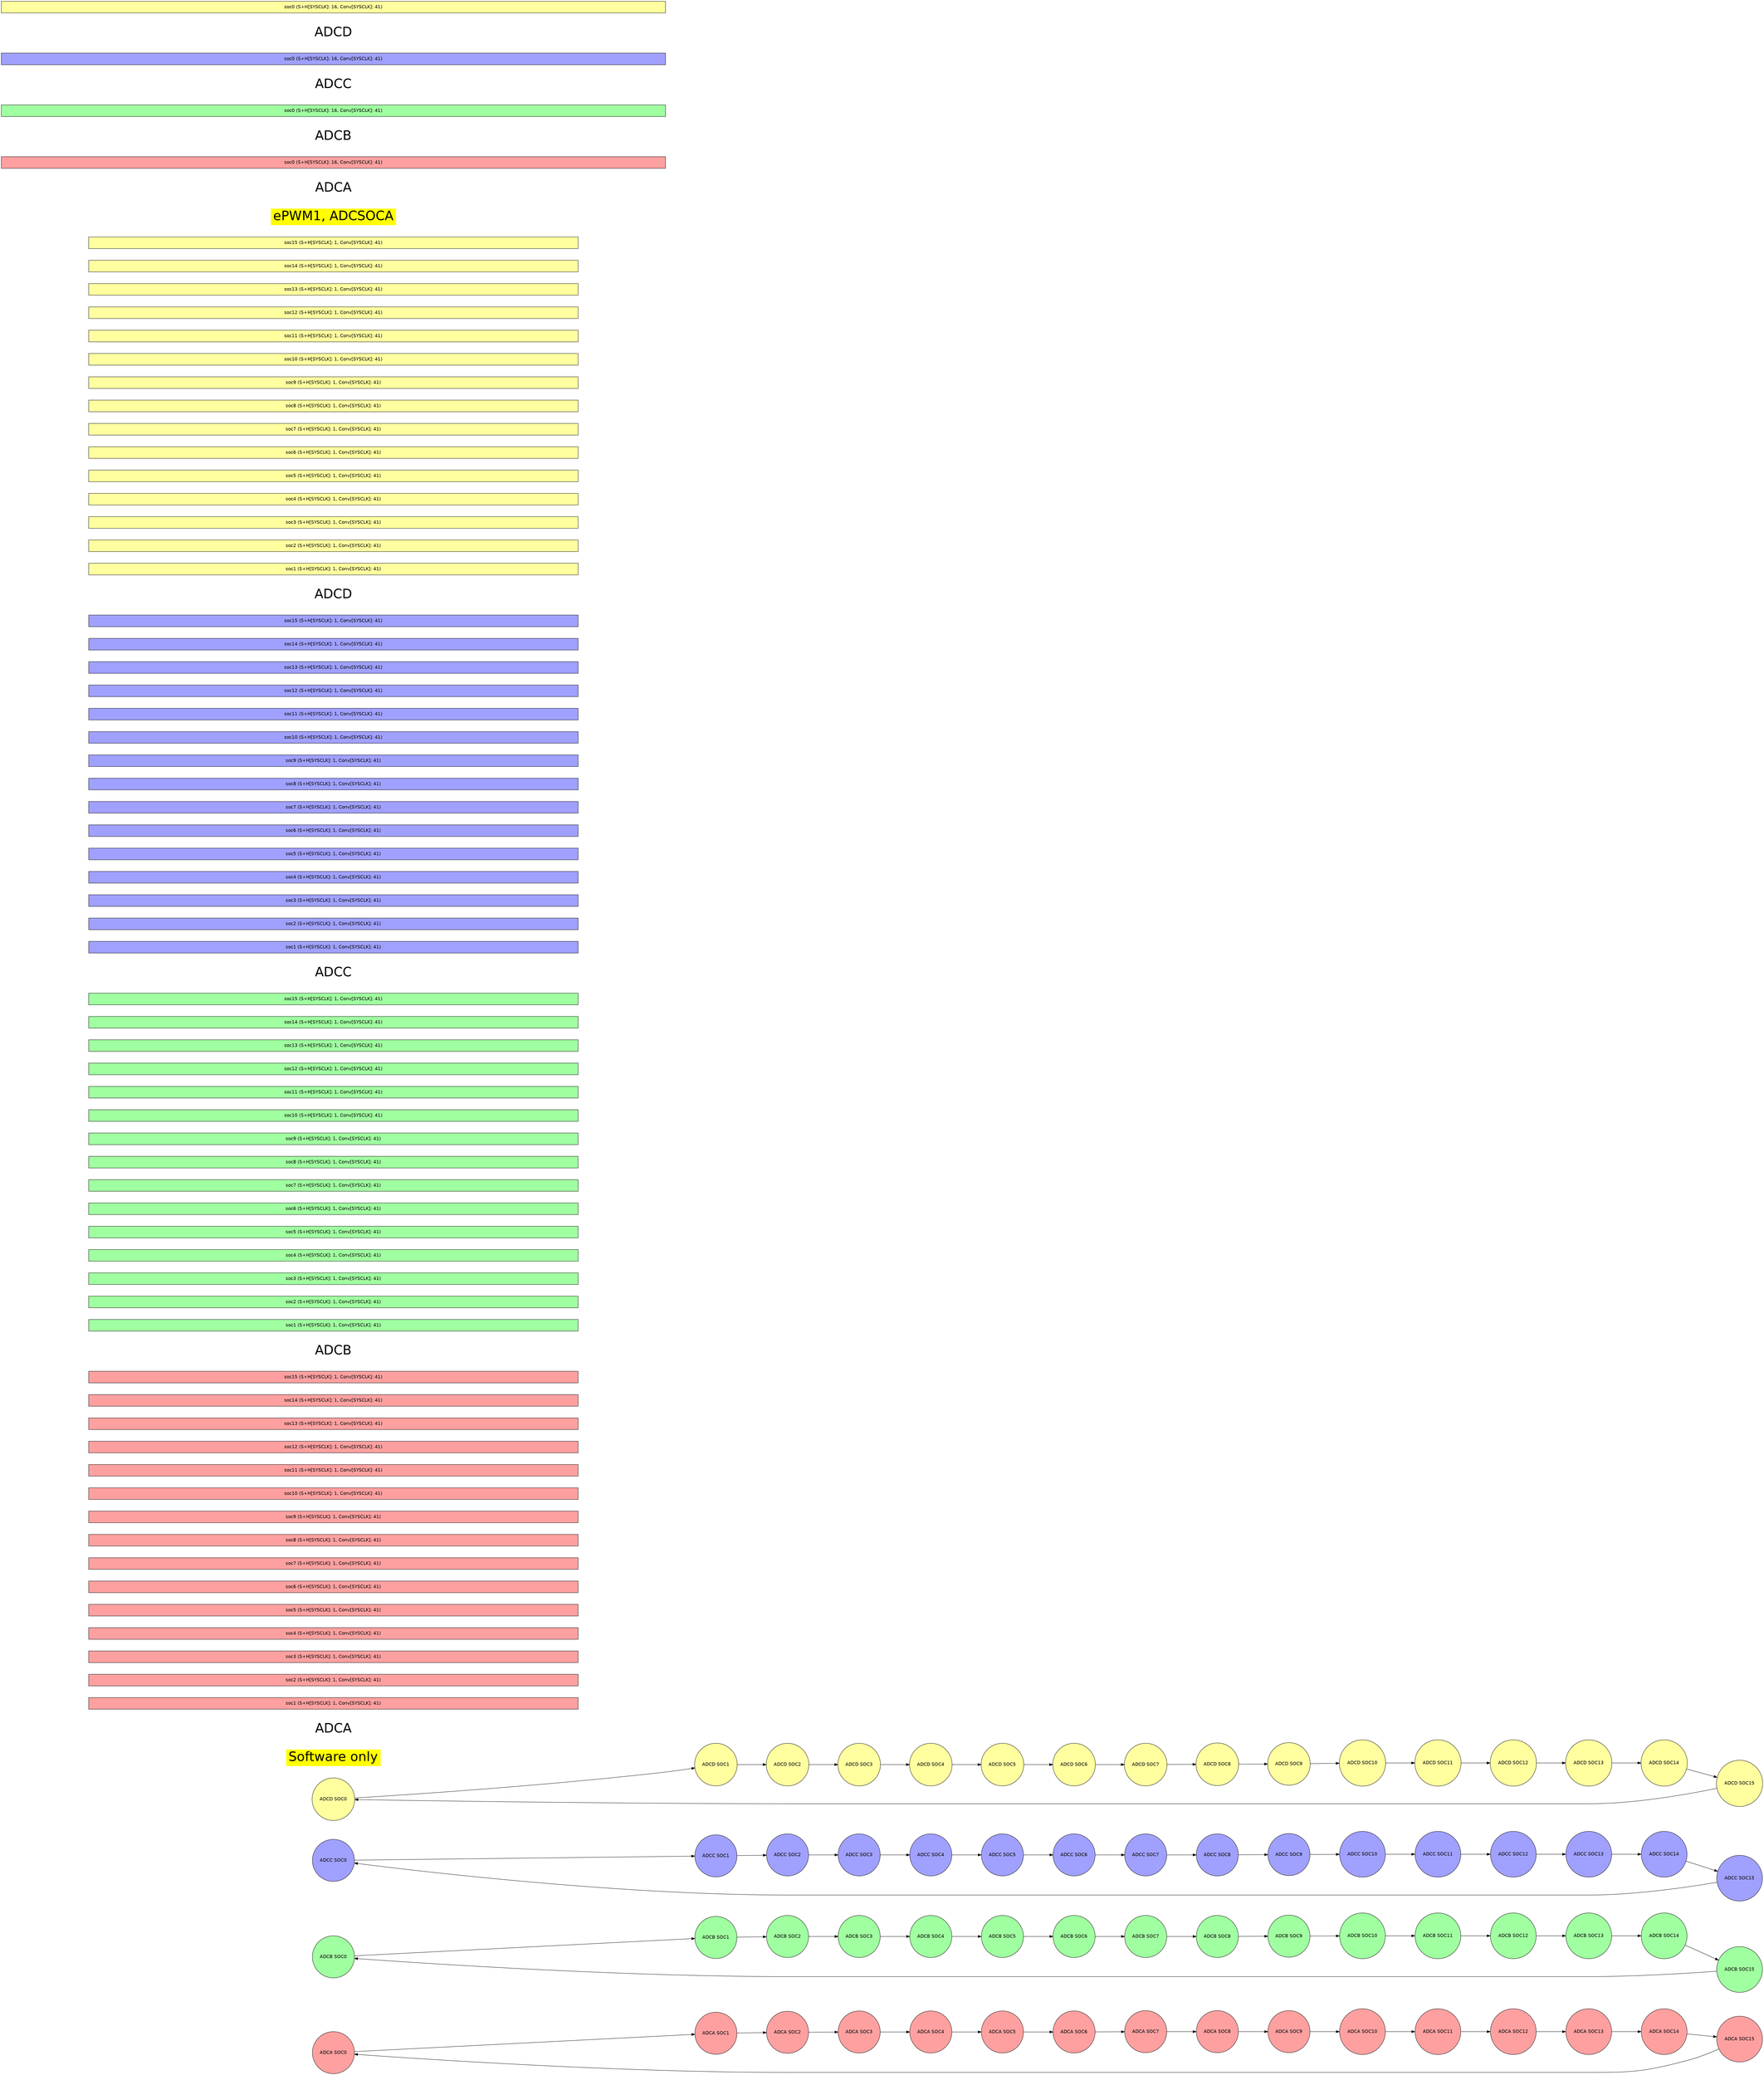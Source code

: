 digraph {
    graph [fontname = "helvetica"];
    node  [fontname = "helvetica"];
    edge  [fontname = "helvetica"];
    graph [mclimit=50 nodesep=0.5 rankdir=LR ranksep=1.25]

    node [shape = circle style=filled];

        adca_SOC0 [label="ADCA SOC0" fillcolor="#FFA0A0" pos="0.000,7.689!"]
        adca_SOC1 [label="ADCA SOC1" fillcolor="#FFA0A0" pos="2.942,7.103!"]
        adca_SOC2 [label="ADCA SOC2" fillcolor="#FFA0A0" pos="5.437,5.437!"]
        adca_SOC3 [label="ADCA SOC3" fillcolor="#FFA0A0" pos="7.103,2.942!"]
        adca_SOC4 [label="ADCA SOC4" fillcolor="#FFA0A0" pos="7.689,0.000!"]
        adca_SOC5 [label="ADCA SOC5" fillcolor="#FFA0A0" pos="7.103,-2.942!"]
        adca_SOC6 [label="ADCA SOC6" fillcolor="#FFA0A0" pos="5.437,-5.437!"]
        adca_SOC7 [label="ADCA SOC7" fillcolor="#FFA0A0" pos="2.942,-7.103!"]
        adca_SOC8 [label="ADCA SOC8" fillcolor="#FFA0A0" pos="0.000,-7.689!"]
        adca_SOC9 [label="ADCA SOC9" fillcolor="#FFA0A0" pos="-2.942,-7.103!"]
        adca_SOC10 [label="ADCA SOC10" fillcolor="#FFA0A0" pos="-5.437,-5.437!"]
        adca_SOC11 [label="ADCA SOC11" fillcolor="#FFA0A0" pos="-7.103,-2.942!"]
        adca_SOC12 [label="ADCA SOC12" fillcolor="#FFA0A0" pos="-7.689,-0.000!"]
        adca_SOC13 [label="ADCA SOC13" fillcolor="#FFA0A0" pos="-7.103,2.942!"]
        adca_SOC14 [label="ADCA SOC14" fillcolor="#FFA0A0" pos="-5.437,5.437!"]
        adca_SOC15 [label="ADCA SOC15" fillcolor="#FFA0A0" pos="-2.942,7.103!"]
        adca_SOC0 -> adca_SOC1
        adca_SOC1 -> adca_SOC2
        adca_SOC2 -> adca_SOC3
        adca_SOC3 -> adca_SOC4
        adca_SOC4 -> adca_SOC5
        adca_SOC5 -> adca_SOC6
        adca_SOC6 -> adca_SOC7
        adca_SOC7 -> adca_SOC8
        adca_SOC8 -> adca_SOC9
        adca_SOC9 -> adca_SOC10
        adca_SOC10 -> adca_SOC11
        adca_SOC11 -> adca_SOC12
        adca_SOC12 -> adca_SOC13
        adca_SOC13 -> adca_SOC14
        adca_SOC14 -> adca_SOC15
        adca_SOC15 -> adca_SOC0
        adcb_SOC0 [label="ADCB SOC0" fillcolor="#A0FFA0" pos="0.000,-43.311!"]
        adcb_SOC1 [label="ADCB SOC1" fillcolor="#A0FFA0" pos="2.942,-43.897!"]
        adcb_SOC2 [label="ADCB SOC2" fillcolor="#A0FFA0" pos="5.437,-45.563!"]
        adcb_SOC3 [label="ADCB SOC3" fillcolor="#A0FFA0" pos="7.103,-48.058!"]
        adcb_SOC4 [label="ADCB SOC4" fillcolor="#A0FFA0" pos="7.689,-51.000!"]
        adcb_SOC5 [label="ADCB SOC5" fillcolor="#A0FFA0" pos="7.103,-53.942!"]
        adcb_SOC6 [label="ADCB SOC6" fillcolor="#A0FFA0" pos="5.437,-56.437!"]
        adcb_SOC7 [label="ADCB SOC7" fillcolor="#A0FFA0" pos="2.942,-58.103!"]
        adcb_SOC8 [label="ADCB SOC8" fillcolor="#A0FFA0" pos="0.000,-58.689!"]
        adcb_SOC9 [label="ADCB SOC9" fillcolor="#A0FFA0" pos="-2.942,-58.103!"]
        adcb_SOC10 [label="ADCB SOC10" fillcolor="#A0FFA0" pos="-5.437,-56.437!"]
        adcb_SOC11 [label="ADCB SOC11" fillcolor="#A0FFA0" pos="-7.103,-53.942!"]
        adcb_SOC12 [label="ADCB SOC12" fillcolor="#A0FFA0" pos="-7.689,-51.000!"]
        adcb_SOC13 [label="ADCB SOC13" fillcolor="#A0FFA0" pos="-7.103,-48.058!"]
        adcb_SOC14 [label="ADCB SOC14" fillcolor="#A0FFA0" pos="-5.437,-45.563!"]
        adcb_SOC15 [label="ADCB SOC15" fillcolor="#A0FFA0" pos="-2.942,-43.897!"]
        adcb_SOC0 -> adcb_SOC1
        adcb_SOC1 -> adcb_SOC2
        adcb_SOC2 -> adcb_SOC3
        adcb_SOC3 -> adcb_SOC4
        adcb_SOC4 -> adcb_SOC5
        adcb_SOC5 -> adcb_SOC6
        adcb_SOC6 -> adcb_SOC7
        adcb_SOC7 -> adcb_SOC8
        adcb_SOC8 -> adcb_SOC9
        adcb_SOC9 -> adcb_SOC10
        adcb_SOC10 -> adcb_SOC11
        adcb_SOC11 -> adcb_SOC12
        adcb_SOC12 -> adcb_SOC13
        adcb_SOC13 -> adcb_SOC14
        adcb_SOC14 -> adcb_SOC15
        adcb_SOC15 -> adcb_SOC0
        adcc_SOC0 [label="ADCC SOC0" fillcolor="#A0A0FF" pos="0.000,-94.311!"]
        adcc_SOC1 [label="ADCC SOC1" fillcolor="#A0A0FF" pos="2.942,-94.897!"]
        adcc_SOC2 [label="ADCC SOC2" fillcolor="#A0A0FF" pos="5.437,-96.563!"]
        adcc_SOC3 [label="ADCC SOC3" fillcolor="#A0A0FF" pos="7.103,-99.058!"]
        adcc_SOC4 [label="ADCC SOC4" fillcolor="#A0A0FF" pos="7.689,-102.000!"]
        adcc_SOC5 [label="ADCC SOC5" fillcolor="#A0A0FF" pos="7.103,-104.942!"]
        adcc_SOC6 [label="ADCC SOC6" fillcolor="#A0A0FF" pos="5.437,-107.437!"]
        adcc_SOC7 [label="ADCC SOC7" fillcolor="#A0A0FF" pos="2.942,-109.103!"]
        adcc_SOC8 [label="ADCC SOC8" fillcolor="#A0A0FF" pos="0.000,-109.689!"]
        adcc_SOC9 [label="ADCC SOC9" fillcolor="#A0A0FF" pos="-2.942,-109.103!"]
        adcc_SOC10 [label="ADCC SOC10" fillcolor="#A0A0FF" pos="-5.437,-107.437!"]
        adcc_SOC11 [label="ADCC SOC11" fillcolor="#A0A0FF" pos="-7.103,-104.942!"]
        adcc_SOC12 [label="ADCC SOC12" fillcolor="#A0A0FF" pos="-7.689,-102.000!"]
        adcc_SOC13 [label="ADCC SOC13" fillcolor="#A0A0FF" pos="-7.103,-99.058!"]
        adcc_SOC14 [label="ADCC SOC14" fillcolor="#A0A0FF" pos="-5.437,-96.563!"]
        adcc_SOC15 [label="ADCC SOC15" fillcolor="#A0A0FF" pos="-2.942,-94.897!"]
        adcc_SOC0 -> adcc_SOC1
        adcc_SOC1 -> adcc_SOC2
        adcc_SOC2 -> adcc_SOC3
        adcc_SOC3 -> adcc_SOC4
        adcc_SOC4 -> adcc_SOC5
        adcc_SOC5 -> adcc_SOC6
        adcc_SOC6 -> adcc_SOC7
        adcc_SOC7 -> adcc_SOC8
        adcc_SOC8 -> adcc_SOC9
        adcc_SOC9 -> adcc_SOC10
        adcc_SOC10 -> adcc_SOC11
        adcc_SOC11 -> adcc_SOC12
        adcc_SOC12 -> adcc_SOC13
        adcc_SOC13 -> adcc_SOC14
        adcc_SOC14 -> adcc_SOC15
        adcc_SOC15 -> adcc_SOC0
        adcd_SOC0 [label="ADCD SOC0" fillcolor="#FFFFA0" pos="0.000,-145.311!"]
        adcd_SOC1 [label="ADCD SOC1" fillcolor="#FFFFA0" pos="2.942,-145.897!"]
        adcd_SOC2 [label="ADCD SOC2" fillcolor="#FFFFA0" pos="5.437,-147.563!"]
        adcd_SOC3 [label="ADCD SOC3" fillcolor="#FFFFA0" pos="7.103,-150.058!"]
        adcd_SOC4 [label="ADCD SOC4" fillcolor="#FFFFA0" pos="7.689,-153.000!"]
        adcd_SOC5 [label="ADCD SOC5" fillcolor="#FFFFA0" pos="7.103,-155.942!"]
        adcd_SOC6 [label="ADCD SOC6" fillcolor="#FFFFA0" pos="5.437,-158.437!"]
        adcd_SOC7 [label="ADCD SOC7" fillcolor="#FFFFA0" pos="2.942,-160.103!"]
        adcd_SOC8 [label="ADCD SOC8" fillcolor="#FFFFA0" pos="0.000,-160.689!"]
        adcd_SOC9 [label="ADCD SOC9" fillcolor="#FFFFA0" pos="-2.942,-160.103!"]
        adcd_SOC10 [label="ADCD SOC10" fillcolor="#FFFFA0" pos="-5.437,-158.437!"]
        adcd_SOC11 [label="ADCD SOC11" fillcolor="#FFFFA0" pos="-7.103,-155.942!"]
        adcd_SOC12 [label="ADCD SOC12" fillcolor="#FFFFA0" pos="-7.689,-153.000!"]
        adcd_SOC13 [label="ADCD SOC13" fillcolor="#FFFFA0" pos="-7.103,-150.058!"]
        adcd_SOC14 [label="ADCD SOC14" fillcolor="#FFFFA0" pos="-5.437,-147.563!"]
        adcd_SOC15 [label="ADCD SOC15" fillcolor="#FFFFA0" pos="-2.942,-145.897!"]
        adcd_SOC0 -> adcd_SOC1
        adcd_SOC1 -> adcd_SOC2
        adcd_SOC2 -> adcd_SOC3
        adcd_SOC3 -> adcd_SOC4
        adcd_SOC4 -> adcd_SOC5
        adcd_SOC5 -> adcd_SOC6
        adcd_SOC6 -> adcd_SOC7
        adcd_SOC7 -> adcd_SOC8
        adcd_SOC8 -> adcd_SOC9
        adcd_SOC9 -> adcd_SOC10
        adcd_SOC10 -> adcd_SOC11
        adcd_SOC11 -> adcd_SOC12
        adcd_SOC12 -> adcd_SOC13
        adcd_SOC13 -> adcd_SOC14
        adcd_SOC14 -> adcd_SOC15
        adcd_SOC15 -> adcd_SOC0
    node [shape=rect style=filled];
        ADC_TRIGGER_SW_ONLY[label="Software only" fillcolor="yellow"  fontsize="40" color="white" pos="24.000,-3.000!"]
          
        adca_ADC_TRIGGER_SW_ONLY[label="ADCA"  fontsize="40" fillcolor="white" color="white" pos="24.000,-9.000!"]
          
        adca_ADC_TRIGGER_SW_ONLY_soc1[label="soc1 (S+H[SYSCLK]: 1, Conv[SYSCLK]: 41)" fillcolor="#FFA0A0" width="21.000" pos="37.500,-9.000!"]
          
        adca_ADC_TRIGGER_SW_ONLY_soc2[label="soc2 (S+H[SYSCLK]: 1, Conv[SYSCLK]: 41)" fillcolor="#FFA0A0" width="21.000" pos="58.500,-9.000!"]
          
        adca_ADC_TRIGGER_SW_ONLY_soc3[label="soc3 (S+H[SYSCLK]: 1, Conv[SYSCLK]: 41)" fillcolor="#FFA0A0" width="21.000" pos="79.500,-9.000!"]
          
        adca_ADC_TRIGGER_SW_ONLY_soc4[label="soc4 (S+H[SYSCLK]: 1, Conv[SYSCLK]: 41)" fillcolor="#FFA0A0" width="21.000" pos="100.500,-9.000!"]
          
        adca_ADC_TRIGGER_SW_ONLY_soc5[label="soc5 (S+H[SYSCLK]: 1, Conv[SYSCLK]: 41)" fillcolor="#FFA0A0" width="21.000" pos="121.500,-9.000!"]
          
        adca_ADC_TRIGGER_SW_ONLY_soc6[label="soc6 (S+H[SYSCLK]: 1, Conv[SYSCLK]: 41)" fillcolor="#FFA0A0" width="21.000" pos="142.500,-9.000!"]
          
        adca_ADC_TRIGGER_SW_ONLY_soc7[label="soc7 (S+H[SYSCLK]: 1, Conv[SYSCLK]: 41)" fillcolor="#FFA0A0" width="21.000" pos="163.500,-9.000!"]
          
        adca_ADC_TRIGGER_SW_ONLY_soc8[label="soc8 (S+H[SYSCLK]: 1, Conv[SYSCLK]: 41)" fillcolor="#FFA0A0" width="21.000" pos="184.500,-9.000!"]
          
        adca_ADC_TRIGGER_SW_ONLY_soc9[label="soc9 (S+H[SYSCLK]: 1, Conv[SYSCLK]: 41)" fillcolor="#FFA0A0" width="21.000" pos="205.500,-9.000!"]
          
        adca_ADC_TRIGGER_SW_ONLY_soc10[label="soc10 (S+H[SYSCLK]: 1, Conv[SYSCLK]: 41)" fillcolor="#FFA0A0" width="21.000" pos="226.500,-9.000!"]
          
        adca_ADC_TRIGGER_SW_ONLY_soc11[label="soc11 (S+H[SYSCLK]: 1, Conv[SYSCLK]: 41)" fillcolor="#FFA0A0" width="21.000" pos="247.500,-9.000!"]
          
        adca_ADC_TRIGGER_SW_ONLY_soc12[label="soc12 (S+H[SYSCLK]: 1, Conv[SYSCLK]: 41)" fillcolor="#FFA0A0" width="21.000" pos="268.500,-9.000!"]
          
        adca_ADC_TRIGGER_SW_ONLY_soc13[label="soc13 (S+H[SYSCLK]: 1, Conv[SYSCLK]: 41)" fillcolor="#FFA0A0" width="21.000" pos="289.500,-9.000!"]
          
        adca_ADC_TRIGGER_SW_ONLY_soc14[label="soc14 (S+H[SYSCLK]: 1, Conv[SYSCLK]: 41)" fillcolor="#FFA0A0" width="21.000" pos="310.500,-9.000!"]
          
        adca_ADC_TRIGGER_SW_ONLY_soc15[label="soc15 (S+H[SYSCLK]: 1, Conv[SYSCLK]: 41)" fillcolor="#FFA0A0" width="21.000" pos="331.500,-9.000!"]
          
        adcb_ADC_TRIGGER_SW_ONLY[label="ADCB"  fontsize="40" fillcolor="white" color="white" pos="24.000,-12.000!"]
          
        adcb_ADC_TRIGGER_SW_ONLY_soc1[label="soc1 (S+H[SYSCLK]: 1, Conv[SYSCLK]: 41)" fillcolor="#A0FFA0" width="21.000" pos="37.500,-12.000!"]
          
        adcb_ADC_TRIGGER_SW_ONLY_soc2[label="soc2 (S+H[SYSCLK]: 1, Conv[SYSCLK]: 41)" fillcolor="#A0FFA0" width="21.000" pos="58.500,-12.000!"]
          
        adcb_ADC_TRIGGER_SW_ONLY_soc3[label="soc3 (S+H[SYSCLK]: 1, Conv[SYSCLK]: 41)" fillcolor="#A0FFA0" width="21.000" pos="79.500,-12.000!"]
          
        adcb_ADC_TRIGGER_SW_ONLY_soc4[label="soc4 (S+H[SYSCLK]: 1, Conv[SYSCLK]: 41)" fillcolor="#A0FFA0" width="21.000" pos="100.500,-12.000!"]
          
        adcb_ADC_TRIGGER_SW_ONLY_soc5[label="soc5 (S+H[SYSCLK]: 1, Conv[SYSCLK]: 41)" fillcolor="#A0FFA0" width="21.000" pos="121.500,-12.000!"]
          
        adcb_ADC_TRIGGER_SW_ONLY_soc6[label="soc6 (S+H[SYSCLK]: 1, Conv[SYSCLK]: 41)" fillcolor="#A0FFA0" width="21.000" pos="142.500,-12.000!"]
          
        adcb_ADC_TRIGGER_SW_ONLY_soc7[label="soc7 (S+H[SYSCLK]: 1, Conv[SYSCLK]: 41)" fillcolor="#A0FFA0" width="21.000" pos="163.500,-12.000!"]
          
        adcb_ADC_TRIGGER_SW_ONLY_soc8[label="soc8 (S+H[SYSCLK]: 1, Conv[SYSCLK]: 41)" fillcolor="#A0FFA0" width="21.000" pos="184.500,-12.000!"]
          
        adcb_ADC_TRIGGER_SW_ONLY_soc9[label="soc9 (S+H[SYSCLK]: 1, Conv[SYSCLK]: 41)" fillcolor="#A0FFA0" width="21.000" pos="205.500,-12.000!"]
          
        adcb_ADC_TRIGGER_SW_ONLY_soc10[label="soc10 (S+H[SYSCLK]: 1, Conv[SYSCLK]: 41)" fillcolor="#A0FFA0" width="21.000" pos="226.500,-12.000!"]
          
        adcb_ADC_TRIGGER_SW_ONLY_soc11[label="soc11 (S+H[SYSCLK]: 1, Conv[SYSCLK]: 41)" fillcolor="#A0FFA0" width="21.000" pos="247.500,-12.000!"]
          
        adcb_ADC_TRIGGER_SW_ONLY_soc12[label="soc12 (S+H[SYSCLK]: 1, Conv[SYSCLK]: 41)" fillcolor="#A0FFA0" width="21.000" pos="268.500,-12.000!"]
          
        adcb_ADC_TRIGGER_SW_ONLY_soc13[label="soc13 (S+H[SYSCLK]: 1, Conv[SYSCLK]: 41)" fillcolor="#A0FFA0" width="21.000" pos="289.500,-12.000!"]
          
        adcb_ADC_TRIGGER_SW_ONLY_soc14[label="soc14 (S+H[SYSCLK]: 1, Conv[SYSCLK]: 41)" fillcolor="#A0FFA0" width="21.000" pos="310.500,-12.000!"]
          
        adcb_ADC_TRIGGER_SW_ONLY_soc15[label="soc15 (S+H[SYSCLK]: 1, Conv[SYSCLK]: 41)" fillcolor="#A0FFA0" width="21.000" pos="331.500,-12.000!"]
          
        adcc_ADC_TRIGGER_SW_ONLY[label="ADCC"  fontsize="40" fillcolor="white" color="white" pos="24.000,-15.000!"]
          
        adcc_ADC_TRIGGER_SW_ONLY_soc1[label="soc1 (S+H[SYSCLK]: 1, Conv[SYSCLK]: 41)" fillcolor="#A0A0FF" width="21.000" pos="37.500,-15.000!"]
          
        adcc_ADC_TRIGGER_SW_ONLY_soc2[label="soc2 (S+H[SYSCLK]: 1, Conv[SYSCLK]: 41)" fillcolor="#A0A0FF" width="21.000" pos="58.500,-15.000!"]
          
        adcc_ADC_TRIGGER_SW_ONLY_soc3[label="soc3 (S+H[SYSCLK]: 1, Conv[SYSCLK]: 41)" fillcolor="#A0A0FF" width="21.000" pos="79.500,-15.000!"]
          
        adcc_ADC_TRIGGER_SW_ONLY_soc4[label="soc4 (S+H[SYSCLK]: 1, Conv[SYSCLK]: 41)" fillcolor="#A0A0FF" width="21.000" pos="100.500,-15.000!"]
          
        adcc_ADC_TRIGGER_SW_ONLY_soc5[label="soc5 (S+H[SYSCLK]: 1, Conv[SYSCLK]: 41)" fillcolor="#A0A0FF" width="21.000" pos="121.500,-15.000!"]
          
        adcc_ADC_TRIGGER_SW_ONLY_soc6[label="soc6 (S+H[SYSCLK]: 1, Conv[SYSCLK]: 41)" fillcolor="#A0A0FF" width="21.000" pos="142.500,-15.000!"]
          
        adcc_ADC_TRIGGER_SW_ONLY_soc7[label="soc7 (S+H[SYSCLK]: 1, Conv[SYSCLK]: 41)" fillcolor="#A0A0FF" width="21.000" pos="163.500,-15.000!"]
          
        adcc_ADC_TRIGGER_SW_ONLY_soc8[label="soc8 (S+H[SYSCLK]: 1, Conv[SYSCLK]: 41)" fillcolor="#A0A0FF" width="21.000" pos="184.500,-15.000!"]
          
        adcc_ADC_TRIGGER_SW_ONLY_soc9[label="soc9 (S+H[SYSCLK]: 1, Conv[SYSCLK]: 41)" fillcolor="#A0A0FF" width="21.000" pos="205.500,-15.000!"]
          
        adcc_ADC_TRIGGER_SW_ONLY_soc10[label="soc10 (S+H[SYSCLK]: 1, Conv[SYSCLK]: 41)" fillcolor="#A0A0FF" width="21.000" pos="226.500,-15.000!"]
          
        adcc_ADC_TRIGGER_SW_ONLY_soc11[label="soc11 (S+H[SYSCLK]: 1, Conv[SYSCLK]: 41)" fillcolor="#A0A0FF" width="21.000" pos="247.500,-15.000!"]
          
        adcc_ADC_TRIGGER_SW_ONLY_soc12[label="soc12 (S+H[SYSCLK]: 1, Conv[SYSCLK]: 41)" fillcolor="#A0A0FF" width="21.000" pos="268.500,-15.000!"]
          
        adcc_ADC_TRIGGER_SW_ONLY_soc13[label="soc13 (S+H[SYSCLK]: 1, Conv[SYSCLK]: 41)" fillcolor="#A0A0FF" width="21.000" pos="289.500,-15.000!"]
          
        adcc_ADC_TRIGGER_SW_ONLY_soc14[label="soc14 (S+H[SYSCLK]: 1, Conv[SYSCLK]: 41)" fillcolor="#A0A0FF" width="21.000" pos="310.500,-15.000!"]
          
        adcc_ADC_TRIGGER_SW_ONLY_soc15[label="soc15 (S+H[SYSCLK]: 1, Conv[SYSCLK]: 41)" fillcolor="#A0A0FF" width="21.000" pos="331.500,-15.000!"]
          
        adcd_ADC_TRIGGER_SW_ONLY[label="ADCD"  fontsize="40" fillcolor="white" color="white" pos="24.000,-18.000!"]
          
        adcd_ADC_TRIGGER_SW_ONLY_soc1[label="soc1 (S+H[SYSCLK]: 1, Conv[SYSCLK]: 41)" fillcolor="#FFFFA0" width="21.000" pos="37.500,-18.000!"]
          
        adcd_ADC_TRIGGER_SW_ONLY_soc2[label="soc2 (S+H[SYSCLK]: 1, Conv[SYSCLK]: 41)" fillcolor="#FFFFA0" width="21.000" pos="58.500,-18.000!"]
          
        adcd_ADC_TRIGGER_SW_ONLY_soc3[label="soc3 (S+H[SYSCLK]: 1, Conv[SYSCLK]: 41)" fillcolor="#FFFFA0" width="21.000" pos="79.500,-18.000!"]
          
        adcd_ADC_TRIGGER_SW_ONLY_soc4[label="soc4 (S+H[SYSCLK]: 1, Conv[SYSCLK]: 41)" fillcolor="#FFFFA0" width="21.000" pos="100.500,-18.000!"]
          
        adcd_ADC_TRIGGER_SW_ONLY_soc5[label="soc5 (S+H[SYSCLK]: 1, Conv[SYSCLK]: 41)" fillcolor="#FFFFA0" width="21.000" pos="121.500,-18.000!"]
          
        adcd_ADC_TRIGGER_SW_ONLY_soc6[label="soc6 (S+H[SYSCLK]: 1, Conv[SYSCLK]: 41)" fillcolor="#FFFFA0" width="21.000" pos="142.500,-18.000!"]
          
        adcd_ADC_TRIGGER_SW_ONLY_soc7[label="soc7 (S+H[SYSCLK]: 1, Conv[SYSCLK]: 41)" fillcolor="#FFFFA0" width="21.000" pos="163.500,-18.000!"]
          
        adcd_ADC_TRIGGER_SW_ONLY_soc8[label="soc8 (S+H[SYSCLK]: 1, Conv[SYSCLK]: 41)" fillcolor="#FFFFA0" width="21.000" pos="184.500,-18.000!"]
          
        adcd_ADC_TRIGGER_SW_ONLY_soc9[label="soc9 (S+H[SYSCLK]: 1, Conv[SYSCLK]: 41)" fillcolor="#FFFFA0" width="21.000" pos="205.500,-18.000!"]
          
        adcd_ADC_TRIGGER_SW_ONLY_soc10[label="soc10 (S+H[SYSCLK]: 1, Conv[SYSCLK]: 41)" fillcolor="#FFFFA0" width="21.000" pos="226.500,-18.000!"]
          
        adcd_ADC_TRIGGER_SW_ONLY_soc11[label="soc11 (S+H[SYSCLK]: 1, Conv[SYSCLK]: 41)" fillcolor="#FFFFA0" width="21.000" pos="247.500,-18.000!"]
          
        adcd_ADC_TRIGGER_SW_ONLY_soc12[label="soc12 (S+H[SYSCLK]: 1, Conv[SYSCLK]: 41)" fillcolor="#FFFFA0" width="21.000" pos="268.500,-18.000!"]
          
        adcd_ADC_TRIGGER_SW_ONLY_soc13[label="soc13 (S+H[SYSCLK]: 1, Conv[SYSCLK]: 41)" fillcolor="#FFFFA0" width="21.000" pos="289.500,-18.000!"]
          
        adcd_ADC_TRIGGER_SW_ONLY_soc14[label="soc14 (S+H[SYSCLK]: 1, Conv[SYSCLK]: 41)" fillcolor="#FFFFA0" width="21.000" pos="310.500,-18.000!"]
          
        adcd_ADC_TRIGGER_SW_ONLY_soc15[label="soc15 (S+H[SYSCLK]: 1, Conv[SYSCLK]: 41)" fillcolor="#FFFFA0" width="21.000" pos="331.500,-18.000!"]
        ADC_TRIGGER_EPWM1_SOCA[label="ePWM1, ADCSOCA" fillcolor="yellow"  fontsize="40" color="white" pos="24.000,-21.000!"]
          
        adca_ADC_TRIGGER_EPWM1_SOCA[label="ADCA"  fontsize="40" fillcolor="white" color="white" pos="24.000,-27.000!"]
          
        adca_ADC_TRIGGER_EPWM1_SOCA_soc0[label="soc0 (S+H[SYSCLK]: 16, Conv[SYSCLK]: 41)" fillcolor="#FFA0A0" width="28.500" pos="41.250,-27.000!"]
          
        adcb_ADC_TRIGGER_EPWM1_SOCA[label="ADCB"  fontsize="40" fillcolor="white" color="white" pos="24.000,-30.000!"]
          
        adcb_ADC_TRIGGER_EPWM1_SOCA_soc0[label="soc0 (S+H[SYSCLK]: 16, Conv[SYSCLK]: 41)" fillcolor="#A0FFA0" width="28.500" pos="41.250,-30.000!"]
          
        adcc_ADC_TRIGGER_EPWM1_SOCA[label="ADCC"  fontsize="40" fillcolor="white" color="white" pos="24.000,-33.000!"]
          
        adcc_ADC_TRIGGER_EPWM1_SOCA_soc0[label="soc0 (S+H[SYSCLK]: 16, Conv[SYSCLK]: 41)" fillcolor="#A0A0FF" width="28.500" pos="41.250,-33.000!"]
          
        adcd_ADC_TRIGGER_EPWM1_SOCA[label="ADCD"  fontsize="40" fillcolor="white" color="white" pos="24.000,-36.000!"]
          
        adcd_ADC_TRIGGER_EPWM1_SOCA_soc0[label="soc0 (S+H[SYSCLK]: 16, Conv[SYSCLK]: 41)" fillcolor="#FFFFA0" width="28.500" pos="41.250,-36.000!"]
}

